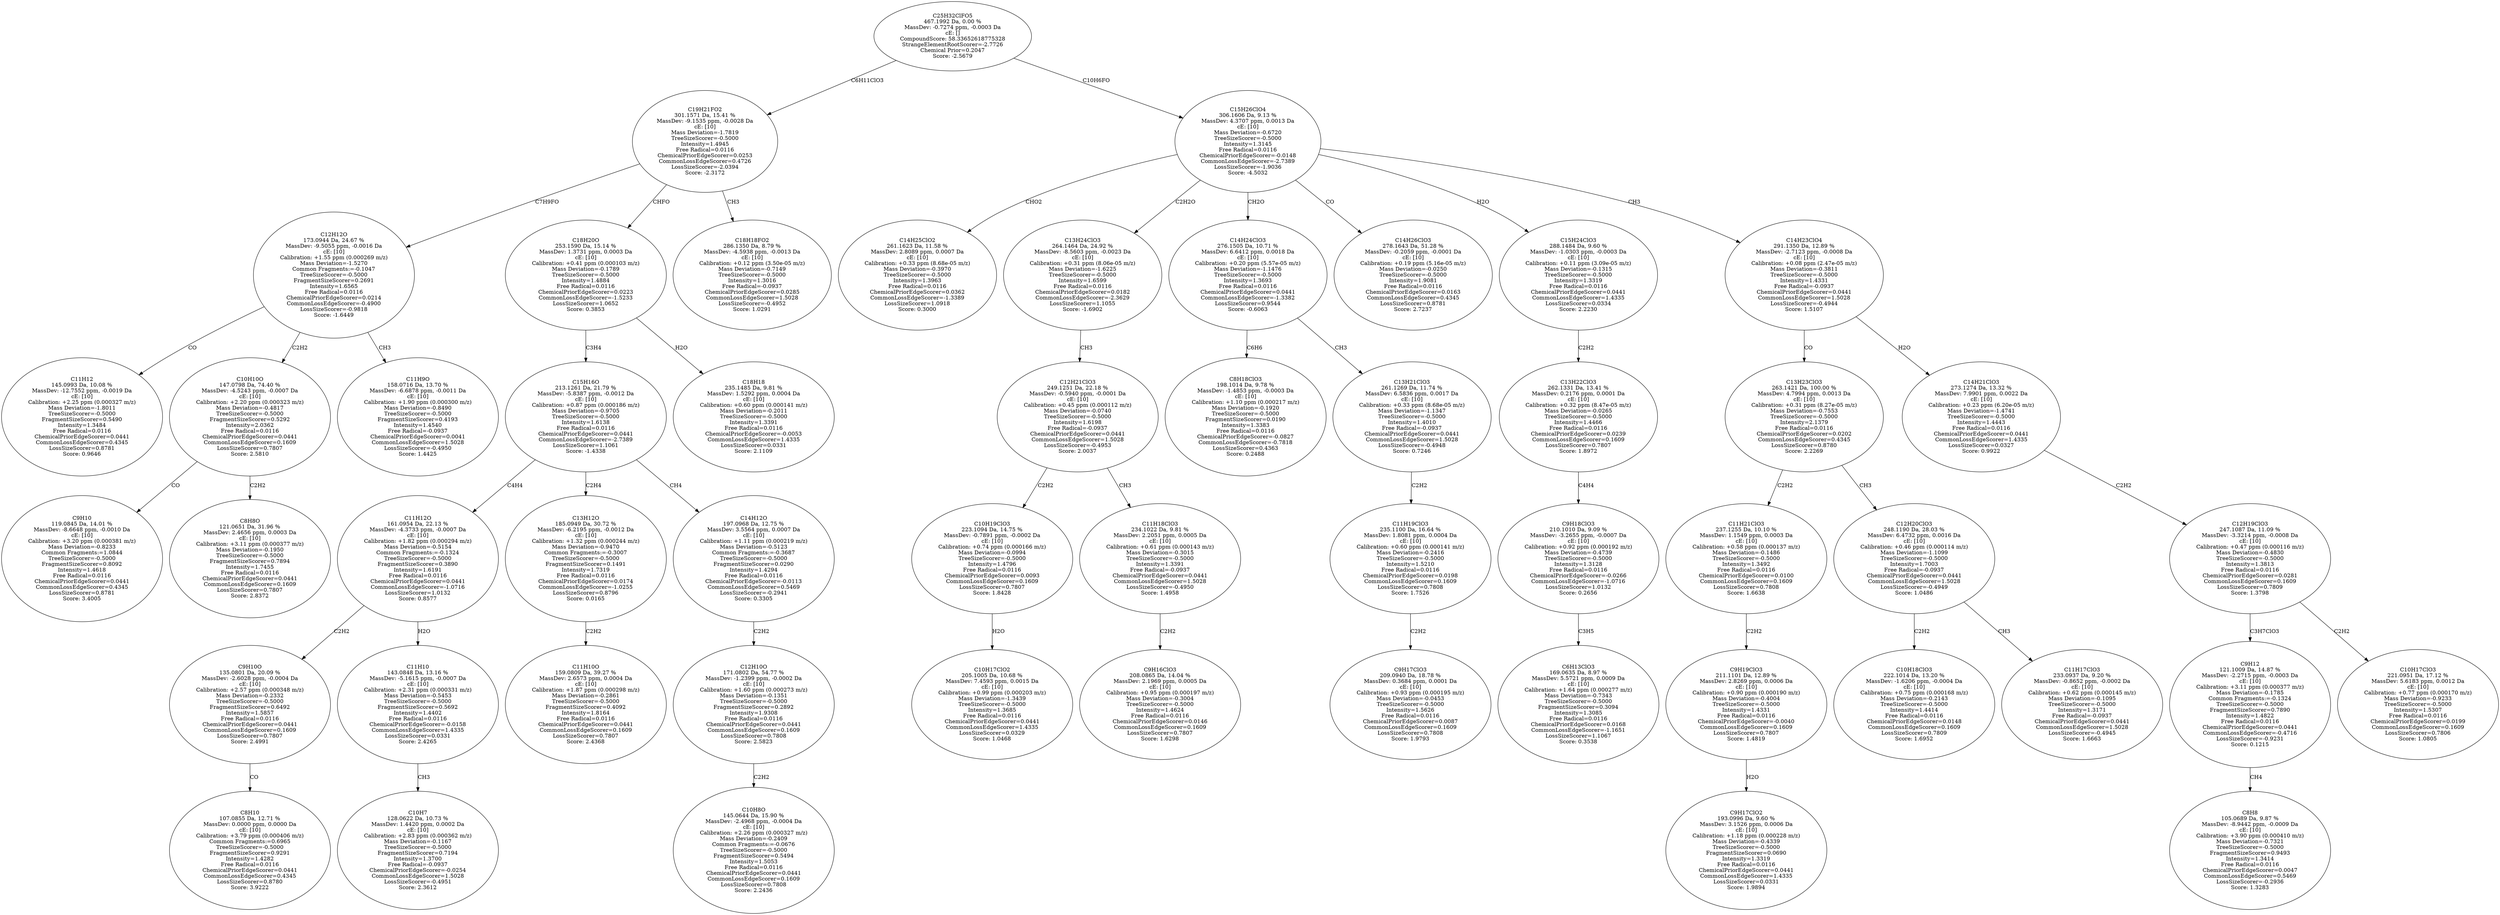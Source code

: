 strict digraph {
v1 [label="C11H12\n145.0993 Da, 10.08 %\nMassDev: -12.7552 ppm, -0.0019 Da\ncE: [10]\nCalibration: +2.25 ppm (0.000327 m/z)\nMass Deviation=-1.8011\nTreeSizeScorer=-0.5000\nFragmentSizeScorer=0.5490\nIntensity=1.3484\nFree Radical=0.0116\nChemicalPriorEdgeScorer=0.0441\nCommonLossEdgeScorer=0.4345\nLossSizeScorer=0.8781\nScore: 0.9646"];
v2 [label="C9H10\n119.0845 Da, 14.01 %\nMassDev: -8.6648 ppm, -0.0010 Da\ncE: [10]\nCalibration: +3.20 ppm (0.000381 m/z)\nMass Deviation=-0.8233\nCommon Fragments:=1.0844\nTreeSizeScorer=-0.5000\nFragmentSizeScorer=0.8092\nIntensity=1.4618\nFree Radical=0.0116\nChemicalPriorEdgeScorer=0.0441\nCommonLossEdgeScorer=0.4345\nLossSizeScorer=0.8781\nScore: 3.4005"];
v3 [label="C8H8O\n121.0651 Da, 31.96 %\nMassDev: 2.4656 ppm, 0.0003 Da\ncE: [10]\nCalibration: +3.11 ppm (0.000377 m/z)\nMass Deviation=-0.1950\nTreeSizeScorer=-0.5000\nFragmentSizeScorer=0.7894\nIntensity=1.7455\nFree Radical=0.0116\nChemicalPriorEdgeScorer=0.0441\nCommonLossEdgeScorer=0.1609\nLossSizeScorer=0.7807\nScore: 2.8372"];
v4 [label="C10H10O\n147.0798 Da, 74.40 %\nMassDev: -4.5243 ppm, -0.0007 Da\ncE: [10]\nCalibration: +2.20 ppm (0.000323 m/z)\nMass Deviation=-0.4817\nTreeSizeScorer=-0.5000\nFragmentSizeScorer=0.5292\nIntensity=2.0362\nFree Radical=0.0116\nChemicalPriorEdgeScorer=0.0441\nCommonLossEdgeScorer=0.1609\nLossSizeScorer=0.7807\nScore: 2.5810"];
v5 [label="C11H9O\n158.0716 Da, 13.70 %\nMassDev: -6.6878 ppm, -0.0011 Da\ncE: [10]\nCalibration: +1.90 ppm (0.000300 m/z)\nMass Deviation=-0.8490\nTreeSizeScorer=-0.5000\nFragmentSizeScorer=0.4193\nIntensity=1.4540\nFree Radical=-0.0937\nChemicalPriorEdgeScorer=0.0041\nCommonLossEdgeScorer=1.5028\nLossSizeScorer=-0.4950\nScore: 1.4425"];
v6 [label="C12H12O\n173.0944 Da, 24.67 %\nMassDev: -9.5055 ppm, -0.0016 Da\ncE: [10]\nCalibration: +1.55 ppm (0.000269 m/z)\nMass Deviation=-1.5270\nCommon Fragments:=-0.1047\nTreeSizeScorer=-0.5000\nFragmentSizeScorer=0.2691\nIntensity=1.6565\nFree Radical=0.0116\nChemicalPriorEdgeScorer=0.0214\nCommonLossEdgeScorer=-0.4900\nLossSizeScorer=-0.9818\nScore: -1.6449"];
v7 [label="C8H10\n107.0855 Da, 12.71 %\nMassDev: 0.0000 ppm, 0.0000 Da\ncE: [10]\nCalibration: +3.79 ppm (0.000406 m/z)\nCommon Fragments:=0.6965\nTreeSizeScorer=-0.5000\nFragmentSizeScorer=0.9291\nIntensity=1.4282\nFree Radical=0.0116\nChemicalPriorEdgeScorer=0.0441\nCommonLossEdgeScorer=0.4345\nLossSizeScorer=0.8780\nScore: 3.9222"];
v8 [label="C9H10O\n135.0801 Da, 20.09 %\nMassDev: -2.6028 ppm, -0.0004 Da\ncE: [10]\nCalibration: +2.57 ppm (0.000348 m/z)\nMass Deviation=-0.2332\nTreeSizeScorer=-0.5000\nFragmentSizeScorer=0.6492\nIntensity=1.5857\nFree Radical=0.0116\nChemicalPriorEdgeScorer=0.0441\nCommonLossEdgeScorer=0.1609\nLossSizeScorer=0.7807\nScore: 2.4991"];
v9 [label="C10H7\n128.0622 Da, 10.73 %\nMassDev: 1.4420 ppm, 0.0002 Da\ncE: [10]\nCalibration: +2.83 ppm (0.000362 m/z)\nMass Deviation=-0.1167\nTreeSizeScorer=-0.5000\nFragmentSizeScorer=0.7194\nIntensity=1.3700\nFree Radical=-0.0937\nChemicalPriorEdgeScorer=-0.0254\nCommonLossEdgeScorer=1.5028\nLossSizeScorer=-0.4951\nScore: 2.3612"];
v10 [label="C11H10\n143.0848 Da, 13.16 %\nMassDev: -5.1615 ppm, -0.0007 Da\ncE: [10]\nCalibration: +2.31 ppm (0.000331 m/z)\nMass Deviation=-0.5453\nTreeSizeScorer=-0.5000\nFragmentSizeScorer=0.5692\nIntensity=1.4402\nFree Radical=0.0116\nChemicalPriorEdgeScorer=-0.0158\nCommonLossEdgeScorer=1.4335\nLossSizeScorer=0.0331\nScore: 2.4265"];
v11 [label="C11H12O\n161.0954 Da, 22.13 %\nMassDev: -4.3733 ppm, -0.0007 Da\ncE: [10]\nCalibration: +1.82 ppm (0.000294 m/z)\nMass Deviation=-0.5154\nCommon Fragments:=-0.1324\nTreeSizeScorer=-0.5000\nFragmentSizeScorer=0.3890\nIntensity=1.6191\nFree Radical=0.0116\nChemicalPriorEdgeScorer=0.0441\nCommonLossEdgeScorer=-1.0716\nLossSizeScorer=1.0132\nScore: 0.8577"];
v12 [label="C11H10O\n159.0809 Da, 39.27 %\nMassDev: 2.6573 ppm, 0.0004 Da\ncE: [10]\nCalibration: +1.87 ppm (0.000298 m/z)\nMass Deviation=-0.2861\nTreeSizeScorer=-0.5000\nFragmentSizeScorer=0.4092\nIntensity=1.8164\nFree Radical=0.0116\nChemicalPriorEdgeScorer=0.0441\nCommonLossEdgeScorer=0.1609\nLossSizeScorer=0.7807\nScore: 2.4368"];
v13 [label="C13H12O\n185.0949 Da, 30.72 %\nMassDev: -6.2195 ppm, -0.0012 Da\ncE: [10]\nCalibration: +1.32 ppm (0.000244 m/z)\nMass Deviation=-0.9470\nCommon Fragments:=-0.3007\nTreeSizeScorer=-0.5000\nFragmentSizeScorer=0.1491\nIntensity=1.7319\nFree Radical=0.0116\nChemicalPriorEdgeScorer=0.0174\nCommonLossEdgeScorer=-1.0255\nLossSizeScorer=0.8796\nScore: 0.0165"];
v14 [label="C10H8O\n145.0644 Da, 15.90 %\nMassDev: -2.4968 ppm, -0.0004 Da\ncE: [10]\nCalibration: +2.26 ppm (0.000327 m/z)\nMass Deviation=-0.2409\nCommon Fragments:=-0.0676\nTreeSizeScorer=-0.5000\nFragmentSizeScorer=0.5494\nIntensity=1.5053\nFree Radical=0.0116\nChemicalPriorEdgeScorer=0.0441\nCommonLossEdgeScorer=0.1609\nLossSizeScorer=0.7808\nScore: 2.2436"];
v15 [label="C12H10O\n171.0802 Da, 54.77 %\nMassDev: -1.2399 ppm, -0.0002 Da\ncE: [10]\nCalibration: +1.60 ppm (0.000273 m/z)\nMass Deviation=-0.1351\nTreeSizeScorer=-0.5000\nFragmentSizeScorer=0.2892\nIntensity=1.9308\nFree Radical=0.0116\nChemicalPriorEdgeScorer=0.0441\nCommonLossEdgeScorer=0.1609\nLossSizeScorer=0.7808\nScore: 2.5823"];
v16 [label="C14H12O\n197.0968 Da, 12.75 %\nMassDev: 3.5564 ppm, 0.0007 Da\ncE: [10]\nCalibration: +1.11 ppm (0.000219 m/z)\nMass Deviation=-0.5123\nCommon Fragments:=-0.3687\nTreeSizeScorer=-0.5000\nFragmentSizeScorer=0.0290\nIntensity=1.4294\nFree Radical=0.0116\nChemicalPriorEdgeScorer=-0.0113\nCommonLossEdgeScorer=0.5469\nLossSizeScorer=-0.2941\nScore: 0.3305"];
v17 [label="C15H16O\n213.1261 Da, 21.79 %\nMassDev: -5.8387 ppm, -0.0012 Da\ncE: [10]\nCalibration: +0.87 ppm (0.000186 m/z)\nMass Deviation=-0.9705\nTreeSizeScorer=-0.5000\nIntensity=1.6138\nFree Radical=0.0116\nChemicalPriorEdgeScorer=0.0441\nCommonLossEdgeScorer=-2.7389\nLossSizeScorer=1.1061\nScore: -1.4338"];
v18 [label="C18H18\n235.1485 Da, 9.81 %\nMassDev: 1.5292 ppm, 0.0004 Da\ncE: [10]\nCalibration: +0.60 ppm (0.000141 m/z)\nMass Deviation=-0.2011\nTreeSizeScorer=-0.5000\nIntensity=1.3391\nFree Radical=0.0116\nChemicalPriorEdgeScorer=-0.0053\nCommonLossEdgeScorer=1.4335\nLossSizeScorer=0.0331\nScore: 2.1109"];
v19 [label="C18H20O\n253.1590 Da, 15.14 %\nMassDev: 1.3731 ppm, 0.0003 Da\ncE: [10]\nCalibration: +0.41 ppm (0.000103 m/z)\nMass Deviation=-0.1789\nTreeSizeScorer=-0.5000\nIntensity=1.4884\nFree Radical=0.0116\nChemicalPriorEdgeScorer=0.0223\nCommonLossEdgeScorer=-1.5233\nLossSizeScorer=1.0652\nScore: 0.3853"];
v20 [label="C18H18FO2\n286.1350 Da, 8.79 %\nMassDev: -4.5938 ppm, -0.0013 Da\ncE: [10]\nCalibration: +0.12 ppm (3.50e-05 m/z)\nMass Deviation=-0.7149\nTreeSizeScorer=-0.5000\nIntensity=1.3016\nFree Radical=-0.0937\nChemicalPriorEdgeScorer=0.0285\nCommonLossEdgeScorer=1.5028\nLossSizeScorer=-0.4952\nScore: 1.0291"];
v21 [label="C19H21FO2\n301.1571 Da, 15.41 %\nMassDev: -9.1535 ppm, -0.0028 Da\ncE: [10]\nMass Deviation=-1.7819\nTreeSizeScorer=-0.5000\nIntensity=1.4945\nFree Radical=0.0116\nChemicalPriorEdgeScorer=0.0253\nCommonLossEdgeScorer=0.4726\nLossSizeScorer=-2.0394\nScore: -2.3172"];
v22 [label="C14H25ClO2\n261.1623 Da, 11.58 %\nMassDev: 2.8089 ppm, 0.0007 Da\ncE: [10]\nCalibration: +0.33 ppm (8.68e-05 m/z)\nMass Deviation=-0.3970\nTreeSizeScorer=-0.5000\nIntensity=1.3963\nFree Radical=0.0116\nChemicalPriorEdgeScorer=0.0362\nCommonLossEdgeScorer=-1.3389\nLossSizeScorer=1.0918\nScore: 0.3000"];
v23 [label="C10H17ClO2\n205.1005 Da, 10.68 %\nMassDev: 7.4593 ppm, 0.0015 Da\ncE: [10]\nCalibration: +0.99 ppm (0.000203 m/z)\nMass Deviation=-1.3439\nTreeSizeScorer=-0.5000\nIntensity=1.3685\nFree Radical=0.0116\nChemicalPriorEdgeScorer=0.0441\nCommonLossEdgeScorer=1.4335\nLossSizeScorer=0.0329\nScore: 1.0468"];
v24 [label="C10H19ClO3\n223.1094 Da, 14.75 %\nMassDev: -0.7891 ppm, -0.0002 Da\ncE: [10]\nCalibration: +0.74 ppm (0.000166 m/z)\nMass Deviation=-0.0994\nTreeSizeScorer=-0.5000\nIntensity=1.4796\nFree Radical=0.0116\nChemicalPriorEdgeScorer=0.0093\nCommonLossEdgeScorer=0.1609\nLossSizeScorer=0.7807\nScore: 1.8428"];
v25 [label="C9H16ClO3\n208.0865 Da, 14.04 %\nMassDev: 2.1969 ppm, 0.0005 Da\ncE: [10]\nCalibration: +0.95 ppm (0.000197 m/z)\nMass Deviation=-0.3004\nTreeSizeScorer=-0.5000\nIntensity=1.4624\nFree Radical=0.0116\nChemicalPriorEdgeScorer=0.0146\nCommonLossEdgeScorer=0.1609\nLossSizeScorer=0.7807\nScore: 1.6298"];
v26 [label="C11H18ClO3\n234.1022 Da, 9.81 %\nMassDev: 2.2051 ppm, 0.0005 Da\ncE: [10]\nCalibration: +0.61 ppm (0.000143 m/z)\nMass Deviation=-0.3015\nTreeSizeScorer=-0.5000\nIntensity=1.3391\nFree Radical=-0.0937\nChemicalPriorEdgeScorer=0.0441\nCommonLossEdgeScorer=1.5028\nLossSizeScorer=-0.4950\nScore: 1.4958"];
v27 [label="C12H21ClO3\n249.1251 Da, 22.18 %\nMassDev: -0.5940 ppm, -0.0001 Da\ncE: [10]\nCalibration: +0.45 ppm (0.000112 m/z)\nMass Deviation=-0.0740\nTreeSizeScorer=-0.5000\nIntensity=1.6198\nFree Radical=-0.0937\nChemicalPriorEdgeScorer=0.0441\nCommonLossEdgeScorer=1.5028\nLossSizeScorer=-0.4953\nScore: 2.0037"];
v28 [label="C13H24ClO3\n264.1464 Da, 24.92 %\nMassDev: -8.5603 ppm, -0.0023 Da\ncE: [10]\nCalibration: +0.31 ppm (8.06e-05 m/z)\nMass Deviation=-1.6225\nTreeSizeScorer=-0.5000\nIntensity=1.6599\nFree Radical=0.0116\nChemicalPriorEdgeScorer=0.0182\nCommonLossEdgeScorer=-2.3629\nLossSizeScorer=1.1055\nScore: -1.6902"];
v29 [label="C8H18ClO3\n198.1014 Da, 9.78 %\nMassDev: -1.4853 ppm, -0.0003 Da\ncE: [10]\nCalibration: +1.10 ppm (0.000217 m/z)\nMass Deviation=-0.1920\nTreeSizeScorer=-0.5000\nFragmentSizeScorer=0.0190\nIntensity=1.3383\nFree Radical=0.0116\nChemicalPriorEdgeScorer=-0.0827\nCommonLossEdgeScorer=-0.7818\nLossSizeScorer=0.4363\nScore: 0.2488"];
v30 [label="C9H17ClO3\n209.0940 Da, 18.78 %\nMassDev: 0.3684 ppm, 0.0001 Da\ncE: [10]\nCalibration: +0.93 ppm (0.000195 m/z)\nMass Deviation=-0.0453\nTreeSizeScorer=-0.5000\nIntensity=1.5626\nFree Radical=0.0116\nChemicalPriorEdgeScorer=0.0087\nCommonLossEdgeScorer=0.1609\nLossSizeScorer=0.7808\nScore: 1.9793"];
v31 [label="C11H19ClO3\n235.1100 Da, 16.64 %\nMassDev: 1.8081 ppm, 0.0004 Da\ncE: [10]\nCalibration: +0.60 ppm (0.000141 m/z)\nMass Deviation=-0.2416\nTreeSizeScorer=-0.5000\nIntensity=1.5210\nFree Radical=0.0116\nChemicalPriorEdgeScorer=0.0198\nCommonLossEdgeScorer=0.1609\nLossSizeScorer=0.7808\nScore: 1.7526"];
v32 [label="C13H21ClO3\n261.1269 Da, 11.74 %\nMassDev: 6.5836 ppm, 0.0017 Da\ncE: [10]\nCalibration: +0.33 ppm (8.68e-05 m/z)\nMass Deviation=-1.1347\nTreeSizeScorer=-0.5000\nIntensity=1.4010\nFree Radical=-0.0937\nChemicalPriorEdgeScorer=0.0441\nCommonLossEdgeScorer=1.5028\nLossSizeScorer=-0.4948\nScore: 0.7246"];
v33 [label="C14H24ClO3\n276.1505 Da, 10.71 %\nMassDev: 6.6412 ppm, 0.0018 Da\ncE: [10]\nCalibration: +0.20 ppm (5.57e-05 m/z)\nMass Deviation=-1.1476\nTreeSizeScorer=-0.5000\nIntensity=1.3693\nFree Radical=0.0116\nChemicalPriorEdgeScorer=0.0441\nCommonLossEdgeScorer=-1.3382\nLossSizeScorer=0.9544\nScore: -0.6063"];
v34 [label="C14H26ClO3\n278.1643 Da, 51.28 %\nMassDev: -0.2059 ppm, -0.0001 Da\ncE: [10]\nCalibration: +0.19 ppm (5.16e-05 m/z)\nMass Deviation=-0.0250\nTreeSizeScorer=-0.5000\nIntensity=1.9081\nFree Radical=0.0116\nChemicalPriorEdgeScorer=0.0163\nCommonLossEdgeScorer=0.4345\nLossSizeScorer=0.8781\nScore: 2.7237"];
v35 [label="C6H13ClO3\n169.0635 Da, 8.97 %\nMassDev: 5.5721 ppm, 0.0009 Da\ncE: [10]\nCalibration: +1.64 ppm (0.000277 m/z)\nMass Deviation=-0.7343\nTreeSizeScorer=-0.5000\nFragmentSizeScorer=0.3094\nIntensity=1.3085\nFree Radical=0.0116\nChemicalPriorEdgeScorer=0.0168\nCommonLossEdgeScorer=-1.1651\nLossSizeScorer=1.1067\nScore: 0.3538"];
v36 [label="C9H18ClO3\n210.1010 Da, 9.09 %\nMassDev: -3.2655 ppm, -0.0007 Da\ncE: [10]\nCalibration: +0.92 ppm (0.000192 m/z)\nMass Deviation=-0.4739\nTreeSizeScorer=-0.5000\nIntensity=1.3128\nFree Radical=0.0116\nChemicalPriorEdgeScorer=-0.0266\nCommonLossEdgeScorer=-1.0716\nLossSizeScorer=1.0132\nScore: 0.2656"];
v37 [label="C13H22ClO3\n262.1331 Da, 13.41 %\nMassDev: 0.2176 ppm, 0.0001 Da\ncE: [10]\nCalibration: +0.32 ppm (8.47e-05 m/z)\nMass Deviation=-0.0265\nTreeSizeScorer=-0.5000\nIntensity=1.4466\nFree Radical=0.0116\nChemicalPriorEdgeScorer=0.0239\nCommonLossEdgeScorer=0.1609\nLossSizeScorer=0.7807\nScore: 1.8972"];
v38 [label="C15H24ClO3\n288.1484 Da, 9.60 %\nMassDev: -1.0303 ppm, -0.0003 Da\ncE: [10]\nCalibration: +0.11 ppm (3.09e-05 m/z)\nMass Deviation=-0.1315\nTreeSizeScorer=-0.5000\nIntensity=1.3319\nFree Radical=0.0116\nChemicalPriorEdgeScorer=0.0441\nCommonLossEdgeScorer=1.4335\nLossSizeScorer=0.0334\nScore: 2.2230"];
v39 [label="C9H17ClO2\n193.0996 Da, 9.60 %\nMassDev: 3.1526 ppm, 0.0006 Da\ncE: [10]\nCalibration: +1.18 ppm (0.000228 m/z)\nMass Deviation=-0.4339\nTreeSizeScorer=-0.5000\nFragmentSizeScorer=0.0690\nIntensity=1.3319\nFree Radical=0.0116\nChemicalPriorEdgeScorer=0.0441\nCommonLossEdgeScorer=1.4335\nLossSizeScorer=0.0331\nScore: 1.9894"];
v40 [label="C9H19ClO3\n211.1101 Da, 12.89 %\nMassDev: 2.8269 ppm, 0.0006 Da\ncE: [10]\nCalibration: +0.90 ppm (0.000190 m/z)\nMass Deviation=-0.4004\nTreeSizeScorer=-0.5000\nIntensity=1.4331\nFree Radical=0.0116\nChemicalPriorEdgeScorer=-0.0040\nCommonLossEdgeScorer=0.1609\nLossSizeScorer=0.7807\nScore: 1.4819"];
v41 [label="C11H21ClO3\n237.1255 Da, 10.10 %\nMassDev: 1.1549 ppm, 0.0003 Da\ncE: [10]\nCalibration: +0.58 ppm (0.000137 m/z)\nMass Deviation=-0.1486\nTreeSizeScorer=-0.5000\nIntensity=1.3492\nFree Radical=0.0116\nChemicalPriorEdgeScorer=0.0100\nCommonLossEdgeScorer=0.1609\nLossSizeScorer=0.7808\nScore: 1.6638"];
v42 [label="C10H18ClO3\n222.1014 Da, 13.20 %\nMassDev: -1.6206 ppm, -0.0004 Da\ncE: [10]\nCalibration: +0.75 ppm (0.000168 m/z)\nMass Deviation=-0.2143\nTreeSizeScorer=-0.5000\nIntensity=1.4414\nFree Radical=0.0116\nChemicalPriorEdgeScorer=0.0148\nCommonLossEdgeScorer=0.1609\nLossSizeScorer=0.7809\nScore: 1.6952"];
v43 [label="C11H17ClO3\n233.0937 Da, 9.20 %\nMassDev: -0.8652 ppm, -0.0002 Da\ncE: [10]\nCalibration: +0.62 ppm (0.000145 m/z)\nMass Deviation=-0.1095\nTreeSizeScorer=-0.5000\nIntensity=1.3171\nFree Radical=-0.0937\nChemicalPriorEdgeScorer=0.0441\nCommonLossEdgeScorer=1.5028\nLossSizeScorer=-0.4945\nScore: 1.6663"];
v44 [label="C12H20ClO3\n248.1190 Da, 28.03 %\nMassDev: 6.4732 ppm, 0.0016 Da\ncE: [10]\nCalibration: +0.46 ppm (0.000114 m/z)\nMass Deviation=-1.1099\nTreeSizeScorer=-0.5000\nIntensity=1.7003\nFree Radical=-0.0937\nChemicalPriorEdgeScorer=0.0441\nCommonLossEdgeScorer=1.5028\nLossSizeScorer=-0.4949\nScore: 1.0486"];
v45 [label="C13H23ClO3\n263.1421 Da, 100.00 %\nMassDev: 4.7994 ppm, 0.0013 Da\ncE: [10]\nCalibration: +0.31 ppm (8.27e-05 m/z)\nMass Deviation=-0.7553\nTreeSizeScorer=-0.5000\nIntensity=2.1379\nFree Radical=0.0116\nChemicalPriorEdgeScorer=0.0202\nCommonLossEdgeScorer=0.4345\nLossSizeScorer=0.8780\nScore: 2.2269"];
v46 [label="C8H8\n105.0689 Da, 9.87 %\nMassDev: -8.9442 ppm, -0.0009 Da\ncE: [10]\nCalibration: +3.90 ppm (0.000410 m/z)\nMass Deviation=-0.7321\nTreeSizeScorer=-0.5000\nFragmentSizeScorer=0.9493\nIntensity=1.3414\nFree Radical=0.0116\nChemicalPriorEdgeScorer=0.0047\nCommonLossEdgeScorer=0.5469\nLossSizeScorer=-0.2936\nScore: 1.3283"];
v47 [label="C9H12\n121.1009 Da, 14.87 %\nMassDev: -2.2715 ppm, -0.0003 Da\ncE: [10]\nCalibration: +3.11 ppm (0.000377 m/z)\nMass Deviation=-0.1785\nCommon Fragments:=-0.1324\nTreeSizeScorer=-0.5000\nFragmentSizeScorer=0.7890\nIntensity=1.4822\nFree Radical=0.0116\nChemicalPriorEdgeScorer=0.0441\nCommonLossEdgeScorer=-0.4716\nLossSizeScorer=-0.9231\nScore: 0.1215"];
v48 [label="C10H17ClO3\n221.0951 Da, 17.12 %\nMassDev: 5.6183 ppm, 0.0012 Da\ncE: [10]\nCalibration: +0.77 ppm (0.000170 m/z)\nMass Deviation=-0.9233\nTreeSizeScorer=-0.5000\nIntensity=1.5307\nFree Radical=0.0116\nChemicalPriorEdgeScorer=0.0199\nCommonLossEdgeScorer=0.1609\nLossSizeScorer=0.7806\nScore: 1.0805"];
v49 [label="C12H19ClO3\n247.1087 Da, 11.09 %\nMassDev: -3.3214 ppm, -0.0008 Da\ncE: [10]\nCalibration: +0.47 ppm (0.000116 m/z)\nMass Deviation=-0.4830\nTreeSizeScorer=-0.5000\nIntensity=1.3813\nFree Radical=0.0116\nChemicalPriorEdgeScorer=0.0281\nCommonLossEdgeScorer=0.1609\nLossSizeScorer=0.7809\nScore: 1.3798"];
v50 [label="C14H21ClO3\n273.1274 Da, 13.32 %\nMassDev: 7.9901 ppm, 0.0022 Da\ncE: [10]\nCalibration: +0.23 ppm (6.20e-05 m/z)\nMass Deviation=-1.4741\nTreeSizeScorer=-0.5000\nIntensity=1.4443\nFree Radical=0.0116\nChemicalPriorEdgeScorer=0.0441\nCommonLossEdgeScorer=1.4335\nLossSizeScorer=0.0327\nScore: 0.9922"];
v51 [label="C14H23ClO4\n291.1350 Da, 12.89 %\nMassDev: -2.7123 ppm, -0.0008 Da\ncE: [10]\nCalibration: +0.08 ppm (2.47e-05 m/z)\nMass Deviation=-0.3811\nTreeSizeScorer=-0.5000\nIntensity=1.4331\nFree Radical=-0.0937\nChemicalPriorEdgeScorer=0.0441\nCommonLossEdgeScorer=1.5028\nLossSizeScorer=-0.4944\nScore: 1.5107"];
v52 [label="C15H26ClO4\n306.1606 Da, 9.13 %\nMassDev: 4.3707 ppm, 0.0013 Da\ncE: [10]\nMass Deviation=-0.6720\nTreeSizeScorer=-0.5000\nIntensity=1.3145\nFree Radical=0.0116\nChemicalPriorEdgeScorer=-0.0148\nCommonLossEdgeScorer=-2.7389\nLossSizeScorer=-1.9036\nScore: -4.5032"];
v53 [label="C25H32ClFO5\n467.1992 Da, 0.00 %\nMassDev: -0.7274 ppm, -0.0003 Da\ncE: []\nCompoundScore: 58.33652618775328\nStrangeElementRootScorer=-2.7726\nChemical Prior=0.2047\nScore: -2.5679"];
v6 -> v1 [label="CO"];
v4 -> v2 [label="CO"];
v4 -> v3 [label="C2H2"];
v6 -> v4 [label="C2H2"];
v6 -> v5 [label="CH3"];
v21 -> v6 [label="C7H9FO"];
v8 -> v7 [label="CO"];
v11 -> v8 [label="C2H2"];
v10 -> v9 [label="CH3"];
v11 -> v10 [label="H2O"];
v17 -> v11 [label="C4H4"];
v13 -> v12 [label="C2H2"];
v17 -> v13 [label="C2H4"];
v15 -> v14 [label="C2H2"];
v16 -> v15 [label="C2H2"];
v17 -> v16 [label="CH4"];
v19 -> v17 [label="C3H4"];
v19 -> v18 [label="H2O"];
v21 -> v19 [label="CHFO"];
v21 -> v20 [label="CH3"];
v53 -> v21 [label="C6H11ClO3"];
v52 -> v22 [label="CHO2"];
v24 -> v23 [label="H2O"];
v27 -> v24 [label="C2H2"];
v26 -> v25 [label="C2H2"];
v27 -> v26 [label="CH3"];
v28 -> v27 [label="CH3"];
v52 -> v28 [label="C2H2O"];
v33 -> v29 [label="C6H6"];
v31 -> v30 [label="C2H2"];
v32 -> v31 [label="C2H2"];
v33 -> v32 [label="CH3"];
v52 -> v33 [label="CH2O"];
v52 -> v34 [label="CO"];
v36 -> v35 [label="C3H5"];
v37 -> v36 [label="C4H4"];
v38 -> v37 [label="C2H2"];
v52 -> v38 [label="H2O"];
v40 -> v39 [label="H2O"];
v41 -> v40 [label="C2H2"];
v45 -> v41 [label="C2H2"];
v44 -> v42 [label="C2H2"];
v44 -> v43 [label="CH3"];
v45 -> v44 [label="CH3"];
v51 -> v45 [label="CO"];
v47 -> v46 [label="CH4"];
v49 -> v47 [label="C3H7ClO3"];
v49 -> v48 [label="C2H2"];
v50 -> v49 [label="C2H2"];
v51 -> v50 [label="H2O"];
v52 -> v51 [label="CH3"];
v53 -> v52 [label="C10H6FO"];
}